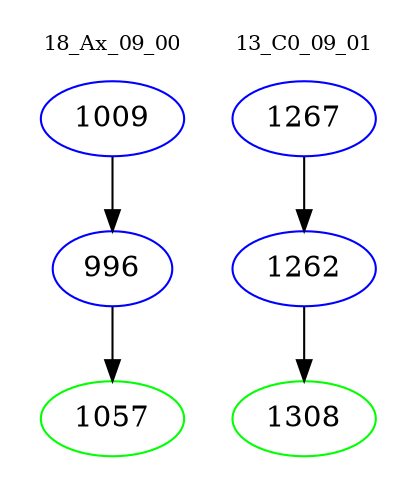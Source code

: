 digraph{
subgraph cluster_0 {
color = white
label = "18_Ax_09_00";
fontsize=10;
T0_1009 [label="1009", color="blue"]
T0_1009 -> T0_996 [color="black"]
T0_996 [label="996", color="blue"]
T0_996 -> T0_1057 [color="black"]
T0_1057 [label="1057", color="green"]
}
subgraph cluster_1 {
color = white
label = "13_C0_09_01";
fontsize=10;
T1_1267 [label="1267", color="blue"]
T1_1267 -> T1_1262 [color="black"]
T1_1262 [label="1262", color="blue"]
T1_1262 -> T1_1308 [color="black"]
T1_1308 [label="1308", color="green"]
}
}

